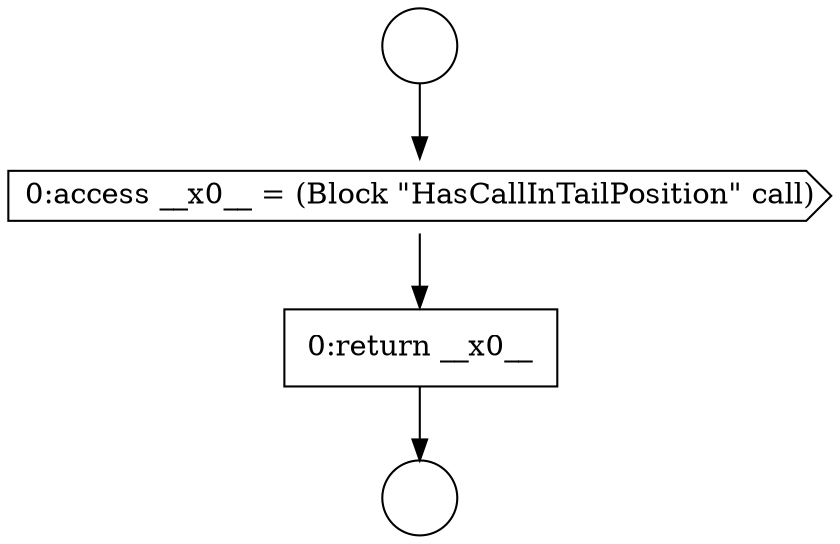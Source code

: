 digraph {
  node9057 [shape=circle label=" " color="black" fillcolor="white" style=filled]
  node9059 [shape=cds, label=<<font color="black">0:access __x0__ = (Block &quot;HasCallInTailPosition&quot; call)</font>> color="black" fillcolor="white" style=filled]
  node9060 [shape=none, margin=0, label=<<font color="black">
    <table border="0" cellborder="1" cellspacing="0" cellpadding="10">
      <tr><td align="left">0:return __x0__</td></tr>
    </table>
  </font>> color="black" fillcolor="white" style=filled]
  node9058 [shape=circle label=" " color="black" fillcolor="white" style=filled]
  node9057 -> node9059 [ color="black"]
  node9059 -> node9060 [ color="black"]
  node9060 -> node9058 [ color="black"]
}
